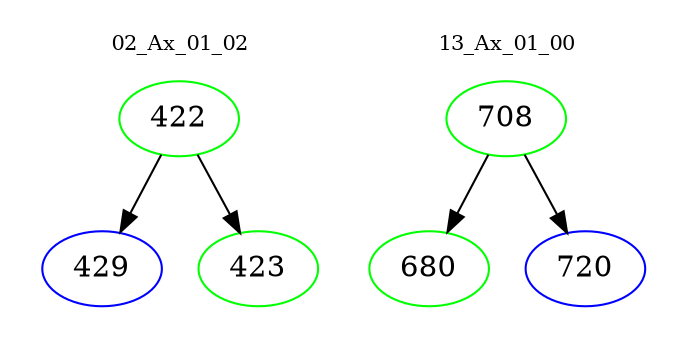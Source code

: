 digraph{
subgraph cluster_0 {
color = white
label = "02_Ax_01_02";
fontsize=10;
T0_422 [label="422", color="green"]
T0_422 -> T0_429 [color="black"]
T0_429 [label="429", color="blue"]
T0_422 -> T0_423 [color="black"]
T0_423 [label="423", color="green"]
}
subgraph cluster_1 {
color = white
label = "13_Ax_01_00";
fontsize=10;
T1_708 [label="708", color="green"]
T1_708 -> T1_680 [color="black"]
T1_680 [label="680", color="green"]
T1_708 -> T1_720 [color="black"]
T1_720 [label="720", color="blue"]
}
}
